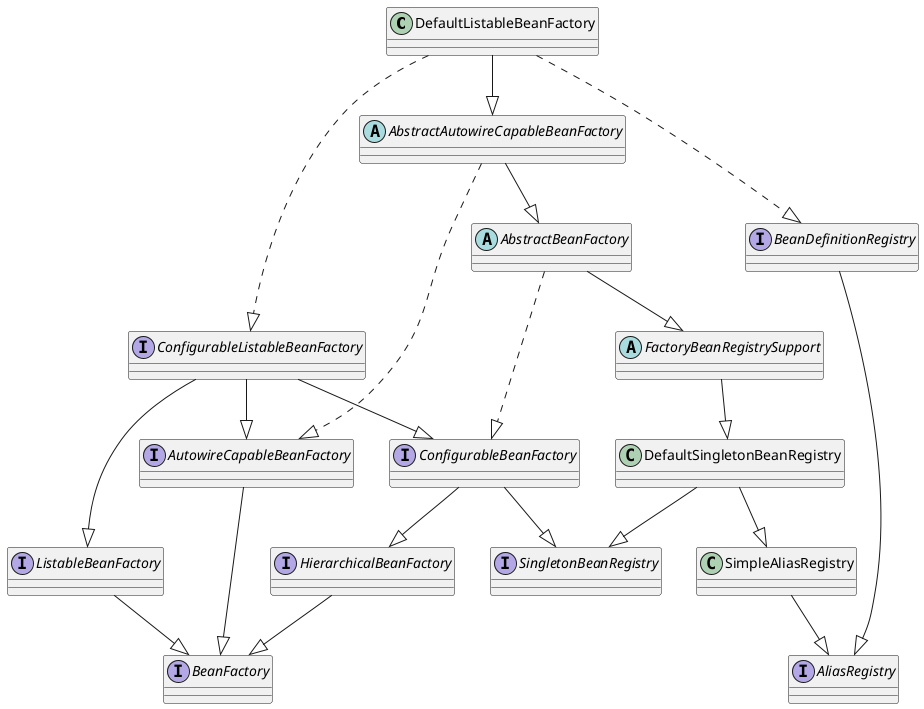 @startuml

class DefaultListableBeanFactory {
}
abstract class AbstractAutowireCapableBeanFactory {
}
interface ConfigurableListableBeanFactory {
}
interface BeanDefinitionRegistry {
}




interface ListableBeanFactory {
}
interface AutowireCapableBeanFactory {
}
interface ConfigurableBeanFactory {
}


interface BeanFactory {
}
interface HierarchicalBeanFactory {
}
interface SingletonBeanRegistry {
}

abstract class AbstractBeanFactory {
}

abstract class FactoryBeanRegistrySupport {
}

class DefaultSingletonBeanRegistry {
}

class SimpleAliasRegistry {
}

interface AliasRegistry {
}


DefaultListableBeanFactory -down-|> AbstractAutowireCapableBeanFactory
DefaultListableBeanFactory -down..|> ConfigurableListableBeanFactory
DefaultListableBeanFactory -down..|> BeanDefinitionRegistry

ConfigurableListableBeanFactory -down-|> ListableBeanFactory
ConfigurableListableBeanFactory -down-|> AutowireCapableBeanFactory
ConfigurableListableBeanFactory -down-|> ConfigurableBeanFactory

ListableBeanFactory -down-|> BeanFactory
AutowireCapableBeanFactory -down-|> BeanFactory
ConfigurableBeanFactory -down-|> HierarchicalBeanFactory
ConfigurableBeanFactory -down-|> SingletonBeanRegistry
HierarchicalBeanFactory -down-|> BeanFactory

BeanDefinitionRegistry -down-|> AliasRegistry

AbstractAutowireCapableBeanFactory -down-|> AbstractBeanFactory
AbstractAutowireCapableBeanFactory ..|> AutowireCapableBeanFactory

AbstractBeanFactory -down-|> FactoryBeanRegistrySupport
AbstractBeanFactory -down..|> ConfigurableBeanFactory

FactoryBeanRegistrySupport -down-|> DefaultSingletonBeanRegistry
DefaultSingletonBeanRegistry -down-|> SimpleAliasRegistry
DefaultSingletonBeanRegistry -|> SingletonBeanRegistry
SimpleAliasRegistry -down-|> AliasRegistry

@enduml